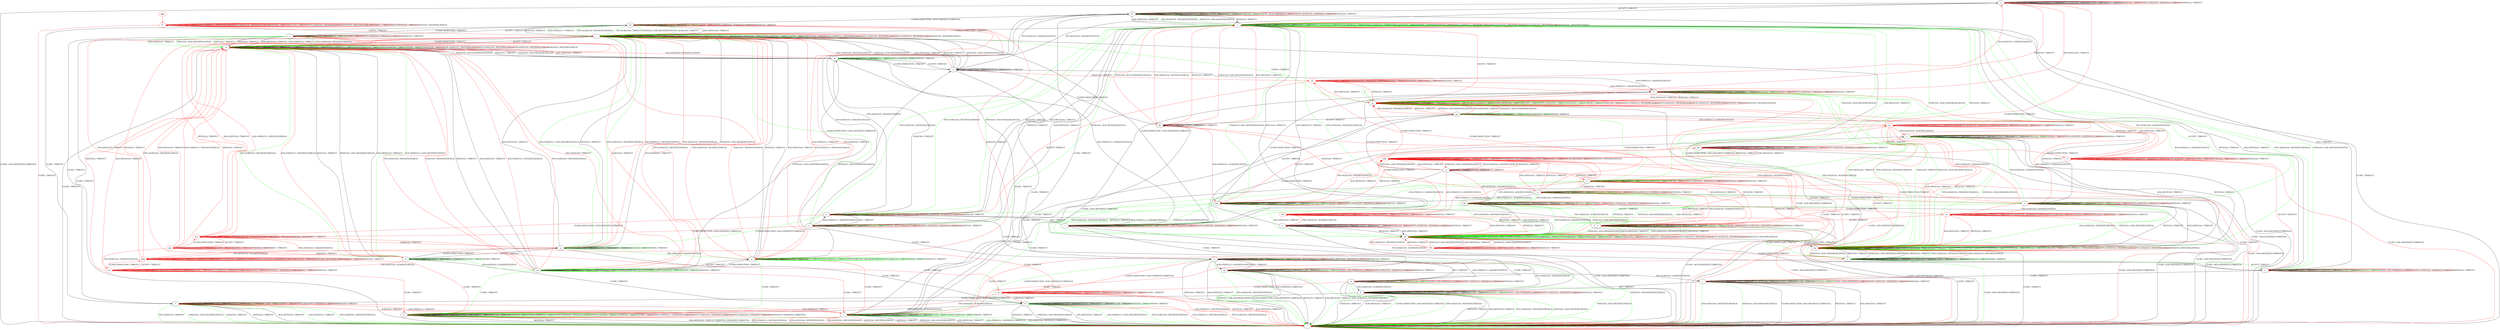digraph "" {
	graph ["Incoming time"=0.38857340812683105,
		"Outgoing time"=0.6342222690582275,
		Output="{'States': 59, 'Transitions': 868, 'Filename': '../results/tcp_preset_50_rerun/TCP_Linux_Server-TCP_Windows8_Server-1.dot'}",
		Reference="{'States': 58, 'Transitions': 685, 'Filename': '../subjects/tcp/TCP_Linux_Server.dot'}",
		Solver=yices,
		Updated="{'States': 39, 'Transitions': 495, 'Filename': '../subjects/tcp/TCP_Windows8_Server.dot'}",
		"f-measure"=0.574712643678161,
		precision=0.6566604127579737,
		recall=0.5109489051094891
	];
	a -> a	[key=0,
		label="CLOSECONNECTION / TIMEOUT"];
	a -> a	[key=1,
		label="ACK+PSH(V,V,1) / TIMEOUT"];
	a -> a	[key=2,
		label="FIN+ACK(V,V,0) / TIMEOUT"];
	a -> a	[key=3,
		label="LISTEN / TIMEOUT"];
	a -> a	[key=4,
		label="RCV / TIMEOUT"];
	a -> a	[key=5,
		label="ACK(V,V,0) / TIMEOUT"];
	a -> a	[key=6,
		color=red,
		label="SYN+ACK(V,V,0) / ACK(NEXT,CURRENT,0)"];
	a -> a	[key=7,
		color=red,
		label="SYN(V,V,0) / TIMEOUT"];
	a -> l	[key=0,
		label="CLOSE / ACK+RST(NEXT,CURRENT,0)"];
	a -> ff	[key=0,
		label="ACCEPT / TIMEOUT"];
	a -> jj	[key=0,
		color=red,
		label="RST(V,V,0) / TIMEOUT"];
	a -> jj	[key=1,
		color=red,
		label="ACK+RST(V,V,0) / TIMEOUT"];
	b -> b	[key=0,
		label="ACCEPT / TIMEOUT"];
	b -> b	[key=1,
		label="LISTEN / TIMEOUT"];
	b -> b	[key=2,
		label="ACK(V,V,0) / TIMEOUT"];
	b -> b	[key=3,
		color=green,
		label="SEND / ACK+PSH(NEXT,CURRENT,1)"];
	b -> b	[key=4,
		color=red,
		label="SYN+ACK(V,V,0) / ACK(NEXT,CURRENT,0)"];
	b -> b	[key=5,
		color=red,
		label="SYN(V,V,0) / TIMEOUT"];
	b -> c	[key=0,
		label="RST(V,V,0) / TIMEOUT"];
	b -> c	[key=1,
		label="ACK+RST(V,V,0) / TIMEOUT"];
	b -> c	[key=2,
		color=green,
		label="SYN+ACK(V,V,0) / RST(NEXT,FRESH,0)"];
	b -> c	[key=3,
		color=green,
		label="SYN(V,V,0) / ACK+RST(ZERO,NEXT,0)"];
	b -> g	[key=0,
		color=green,
		label="CLOSECONNECTION / ACK+FIN(NEXT,CURRENT,0)"];
	b -> i	[key=0,
		label="ACK+PSH(V,V,1) / ACK(NEXT,NEXT,0)"];
	b -> k	[key=0,
		label="CLOSE / TIMEOUT"];
	b -> y	[key=0,
		label="RCV / TIMEOUT"];
	b -> ff	[key=0,
		label="FIN+ACK(V,V,0) / ACK(NEXT,NEXT,0)"];
	ww	[color=red];
	b -> ww	[key=0,
		color=red,
		label="CLOSECONNECTION / ACK+FIN(NEXT,CURRENT,0)"];
	c -> c	[key=0,
		label="RST(V,V,0) / TIMEOUT"];
	c -> c	[key=1,
		label="ACCEPT / TIMEOUT"];
	c -> c	[key=2,
		label="LISTEN / TIMEOUT"];
	c -> c	[key=3,
		label="RCV / TIMEOUT"];
	c -> c	[key=4,
		label="ACK+RST(V,V,0) / TIMEOUT"];
	c -> c	[key=5,
		color=green,
		label="ACK+PSH(V,V,1) / TIMEOUT"];
	c -> c	[key=6,
		color=green,
		label="SYN+ACK(V,V,0) / TIMEOUT"];
	c -> c	[key=7,
		color=green,
		label="FIN+ACK(V,V,0) / TIMEOUT"];
	c -> c	[key=8,
		color=green,
		label="SEND / TIMEOUT"];
	c -> c	[key=9,
		color=green,
		label="ACK(V,V,0) / TIMEOUT"];
	c -> c	[key=10,
		color=red,
		label="ACK+PSH(V,V,1) / RST(ZERO,ZERO,0)"];
	c -> c	[key=11,
		color=red,
		label="SYN+ACK(V,V,0) / RST(ZERO,ZERO,0)"];
	c -> c	[key=12,
		color=red,
		label="FIN+ACK(V,V,0) / RST(ZERO,ZERO,0)"];
	c -> c	[key=13,
		color=red,
		label="ACK(V,V,0) / RST(ZERO,ZERO,0)"];
	c -> j	[key=0,
		label="CLOSECONNECTION / TIMEOUT"];
	c -> l	[key=0,
		label="CLOSE / TIMEOUT"];
	c -> s	[key=0,
		color=green,
		label="SYN(V,V,0) / ACK+SYN(FRESH,NEXT,0)"];
	c -> kk	[key=0,
		color=red,
		label="SYN(V,V,0) / ACK+SYN(FRESH,NEXT,0)"];
	d -> d	[key=0,
		label="ACK+PSH(V,V,1) / TIMEOUT"];
	d -> d	[key=1,
		label="ACCEPT / TIMEOUT"];
	d -> d	[key=2,
		label="FIN+ACK(V,V,0) / TIMEOUT"];
	d -> d	[key=3,
		label="LISTEN / TIMEOUT"];
	d -> d	[key=4,
		label="RCV / TIMEOUT"];
	d -> d	[key=5,
		label="ACK(V,V,0) / TIMEOUT"];
	d -> d	[key=6,
		color=red,
		label="SYN+ACK(V,V,0) / ACK(NEXT,CURRENT,0)"];
	d -> d	[key=7,
		color=red,
		label="SYN(V,V,0) / TIMEOUT"];
	d -> e	[key=0,
		label="CLOSECONNECTION / TIMEOUT"];
	d -> l	[key=0,
		label="CLOSE / ACK+RST(NEXT,CURRENT,0)"];
	d -> dd	[key=0,
		label="RST(V,V,0) / TIMEOUT"];
	d -> dd	[key=1,
		label="ACK+RST(V,V,0) / TIMEOUT"];
	e -> e	[key=0,
		label="CLOSECONNECTION / TIMEOUT"];
	e -> e	[key=1,
		label="ACK+PSH(V,V,1) / TIMEOUT"];
	e -> e	[key=2,
		label="FIN+ACK(V,V,0) / TIMEOUT"];
	e -> e	[key=3,
		label="LISTEN / TIMEOUT"];
	e -> e	[key=4,
		label="RCV / TIMEOUT"];
	e -> e	[key=5,
		label="ACK(V,V,0) / TIMEOUT"];
	e -> e	[key=6,
		color=green,
		label="SEND / TIMEOUT"];
	e -> e	[key=7,
		color=red,
		label="SYN+ACK(V,V,0) / ACK(NEXT,CURRENT,0)"];
	e -> e	[key=8,
		color=red,
		label="SYN(V,V,0) / TIMEOUT"];
	e -> l	[key=0,
		label="CLOSE / ACK+RST(NEXT,CURRENT,0)"];
	e -> bb	[key=0,
		color=red,
		label="ACCEPT / TIMEOUT"];
	e -> qq	[key=0,
		label="RST(V,V,0) / TIMEOUT"];
	e -> qq	[key=1,
		label="ACK+RST(V,V,0) / TIMEOUT"];
	e -> qq	[key=2,
		color=green,
		label="SYN+ACK(V,V,0) / RST(NEXT,FRESH,0)"];
	e -> qq	[key=3,
		color=green,
		label="SYN(V,V,0) / ACK+RST(ZERO,NEXT,0)"];
	f -> f	[key=0,
		label="CLOSECONNECTION / TIMEOUT"];
	f -> f	[key=1,
		label="ACCEPT / TIMEOUT"];
	f -> f	[key=2,
		label="LISTEN / TIMEOUT"];
	f -> f	[key=3,
		label="RCV / TIMEOUT"];
	f -> f	[key=4,
		label="CLOSE / TIMEOUT"];
	f -> f	[key=5,
		color=green,
		label="SEND / TIMEOUT"];
	f -> f	[key=6,
		color=red,
		label="SYN+ACK(V,V,0) / ACK(NEXT,CURRENT,0)"];
	f -> f	[key=7,
		color=red,
		label="SYN(V,V,0) / TIMEOUT"];
	f -> l	[key=0,
		label="RST(V,V,0) / TIMEOUT"];
	f -> l	[key=1,
		label="ACK+RST(V,V,0) / TIMEOUT"];
	f -> l	[key=2,
		color=green,
		label="ACK+PSH(V,V,1) / TIMEOUT"];
	f -> l	[key=3,
		color=green,
		label="SYN+ACK(V,V,0) / RST(NEXT,FRESH,0)"];
	f -> l	[key=4,
		color=green,
		label="FIN+ACK(V,V,0) / TIMEOUT"];
	f -> l	[key=5,
		color=green,
		label="SYN(V,V,0) / ACK+RST(ZERO,NEXT,0)"];
	f -> l	[key=6,
		color=green,
		label="ACK(V,V,0) / TIMEOUT"];
	f -> t	[key=0,
		color=red,
		label="ACK+PSH(V,V,1) / TIMEOUT"];
	f -> t	[key=1,
		color=red,
		label="FIN+ACK(V,V,0) / TIMEOUT"];
	f -> t	[key=2,
		color=red,
		label="ACK(V,V,0) / TIMEOUT"];
	g -> g	[key=0,
		label="CLOSECONNECTION / TIMEOUT"];
	g -> g	[key=1,
		label="LISTEN / TIMEOUT"];
	g -> g	[key=2,
		label="RCV / TIMEOUT"];
	g -> g	[key=3,
		label="ACK(V,V,0) / TIMEOUT"];
	g -> g	[key=4,
		color=green,
		label="SEND / TIMEOUT"];
	g -> j	[key=0,
		label="RST(V,V,0) / TIMEOUT"];
	g -> j	[key=1,
		label="SYN(V,V,0) / ACK+RST(ZERO,NEXT,0)"];
	g -> j	[key=2,
		label="ACK+RST(V,V,0) / TIMEOUT"];
	g -> j	[key=3,
		color=green,
		label="ACK+PSH(V,V,1) / ACK+RST(NEXT,NEXT,0)"];
	g -> j	[key=4,
		color=green,
		label="SYN+ACK(V,V,0) / RST(NEXT,FRESH,0)"];
	g -> j	[key=5,
		color=red,
		label="ACK+PSH(V,V,1) / RST(NEXT,ZERO,0)"];
	g -> j	[key=6,
		color=red,
		label="SYN+ACK(V,V,0) / RST(NEXT,ZERO,0)"];
	g -> p	[key=0,
		color=green,
		label="FIN+ACK(V,V,0) / ACK(NEXT,NEXT,0)"];
	g -> w	[key=0,
		label="ACCEPT / TIMEOUT"];
	g -> rr	[key=0,
		label="CLOSE / TIMEOUT"];
	bbb	[color=red];
	g -> bbb	[key=0,
		color=red,
		label="FIN+ACK(V,V,0) / ACK(NEXT,NEXT,0)"];
	h -> f	[key=0,
		label="CLOSECONNECTION / ACK+FIN(NEXT,CURRENT,0)"];
	h -> h	[key=0,
		label="ACK+PSH(V,V,1) / TIMEOUT"];
	h -> h	[key=1,
		label="ACCEPT / TIMEOUT"];
	h -> h	[key=2,
		label="FIN+ACK(V,V,0) / TIMEOUT"];
	h -> h	[key=3,
		label="LISTEN / TIMEOUT"];
	h -> h	[key=4,
		label="RCV / TIMEOUT"];
	h -> h	[key=5,
		label="CLOSE / TIMEOUT"];
	h -> h	[key=6,
		label="ACK(V,V,0) / TIMEOUT"];
	h -> h	[key=7,
		color=green,
		label="SEND / ACK+PSH(NEXT,CURRENT,1)"];
	h -> h	[key=8,
		color=red,
		label="SYN+ACK(V,V,0) / ACK(NEXT,CURRENT,0)"];
	h -> h	[key=9,
		color=red,
		label="SYN(V,V,0) / TIMEOUT"];
	h -> l	[key=0,
		label="RST(V,V,0) / TIMEOUT"];
	h -> l	[key=1,
		label="ACK+RST(V,V,0) / TIMEOUT"];
	h -> l	[key=2,
		color=green,
		label="SYN+ACK(V,V,0) / RST(NEXT,FRESH,0)"];
	h -> l	[key=3,
		color=green,
		label="SYN(V,V,0) / ACK+RST(ZERO,NEXT,0)"];
	i -> b	[key=0,
		label="RCV / TIMEOUT"];
	i -> c	[key=0,
		label="RST(V,V,0) / TIMEOUT"];
	i -> c	[key=1,
		label="ACK+RST(V,V,0) / TIMEOUT"];
	i -> c	[key=2,
		color=green,
		label="SYN+ACK(V,V,0) / RST(NEXT,FRESH,0)"];
	i -> c	[key=3,
		color=green,
		label="SYN(V,V,0) / ACK+RST(ZERO,NEXT,0)"];
	i -> i	[key=0,
		label="ACK+PSH(V,V,1) / ACK(NEXT,NEXT,0)"];
	i -> i	[key=1,
		label="ACCEPT / TIMEOUT"];
	i -> i	[key=2,
		label="LISTEN / TIMEOUT"];
	i -> i	[key=3,
		label="ACK(V,V,0) / TIMEOUT"];
	i -> i	[key=4,
		color=green,
		label="SEND / ACK+PSH(NEXT,CURRENT,1)"];
	i -> i	[key=5,
		color=red,
		label="SYN+ACK(V,V,0) / ACK(NEXT,CURRENT,0)"];
	i -> i	[key=6,
		color=red,
		label="SYN(V,V,0) / TIMEOUT"];
	i -> j	[key=0,
		label="CLOSECONNECTION / ACK+RST(NEXT,CURRENT,0)"];
	i -> v	[key=0,
		label="FIN+ACK(V,V,0) / ACK(NEXT,NEXT,0)"];
	i -> pp	[key=0,
		label="CLOSE / TIMEOUT"];
	j -> j	[key=0,
		label="CLOSECONNECTION / TIMEOUT"];
	j -> j	[key=1,
		label="RST(V,V,0) / TIMEOUT"];
	j -> j	[key=2,
		label="LISTEN / TIMEOUT"];
	j -> j	[key=3,
		label="RCV / TIMEOUT"];
	j -> j	[key=4,
		label="ACK+RST(V,V,0) / TIMEOUT"];
	j -> j	[key=5,
		color=green,
		label="ACK+PSH(V,V,1) / TIMEOUT"];
	j -> j	[key=6,
		color=green,
		label="SYN+ACK(V,V,0) / TIMEOUT"];
	j -> j	[key=7,
		color=green,
		label="FIN+ACK(V,V,0) / TIMEOUT"];
	j -> j	[key=8,
		color=green,
		label="SEND / TIMEOUT"];
	j -> j	[key=9,
		color=green,
		label="ACK(V,V,0) / TIMEOUT"];
	j -> j	[key=10,
		color=red,
		label="ACK+PSH(V,V,1) / RST(ZERO,ZERO,0)"];
	j -> j	[key=11,
		color=red,
		label="SYN+ACK(V,V,0) / RST(ZERO,ZERO,0)"];
	j -> j	[key=12,
		color=red,
		label="FIN+ACK(V,V,0) / RST(ZERO,ZERO,0)"];
	j -> j	[key=13,
		color=red,
		label="ACK(V,V,0) / RST(ZERO,ZERO,0)"];
	j -> l	[key=0,
		label="CLOSE / TIMEOUT"];
	j -> m	[key=0,
		label="ACCEPT / TIMEOUT"];
	j -> z	[key=0,
		label="SYN(V,V,0) / ACK+SYN(FRESH,NEXT,0)"];
	k -> h	[key=0,
		label="FIN+ACK(V,V,0) / ACK(NEXT,NEXT,0)"];
	k -> k	[key=0,
		label="ACCEPT / TIMEOUT"];
	k -> k	[key=1,
		label="LISTEN / TIMEOUT"];
	k -> k	[key=2,
		label="CLOSE / TIMEOUT"];
	k -> k	[key=3,
		label="ACK(V,V,0) / TIMEOUT"];
	k -> k	[key=4,
		color=green,
		label="SEND / ACK+PSH(NEXT,CURRENT,1)"];
	k -> k	[key=5,
		color=red,
		label="SYN+ACK(V,V,0) / ACK(NEXT,CURRENT,0)"];
	k -> k	[key=6,
		color=red,
		label="SYN(V,V,0) / TIMEOUT"];
	k -> l	[key=0,
		label="RST(V,V,0) / TIMEOUT"];
	k -> l	[key=1,
		label="ACK+RST(V,V,0) / TIMEOUT"];
	k -> l	[key=2,
		color=green,
		label="SYN+ACK(V,V,0) / RST(NEXT,FRESH,0)"];
	k -> l	[key=3,
		color=green,
		label="SYN(V,V,0) / ACK+RST(ZERO,NEXT,0)"];
	k -> ee	[key=0,
		label="RCV / TIMEOUT"];
	k -> pp	[key=0,
		label="ACK+PSH(V,V,1) / ACK(NEXT,NEXT,0)"];
	k -> rr	[key=0,
		color=green,
		label="CLOSECONNECTION / ACK+FIN(NEXT,CURRENT,0)"];
	zz	[color=red];
	k -> zz	[key=0,
		color=red,
		label="CLOSECONNECTION / ACK+FIN(NEXT,CURRENT,0)"];
	l -> l	[key=0,
		label="CLOSECONNECTION / TIMEOUT"];
	l -> l	[key=1,
		label="RST(V,V,0) / TIMEOUT"];
	l -> l	[key=2,
		label="ACCEPT / TIMEOUT"];
	l -> l	[key=3,
		label="LISTEN / TIMEOUT"];
	l -> l	[key=4,
		label="RCV / TIMEOUT"];
	l -> l	[key=5,
		label="ACK+RST(V,V,0) / TIMEOUT"];
	l -> l	[key=6,
		label="CLOSE / TIMEOUT"];
	l -> l	[key=7,
		color=green,
		label="ACK+PSH(V,V,1) / TIMEOUT"];
	l -> l	[key=8,
		color=green,
		label="SYN+ACK(V,V,0) / TIMEOUT"];
	l -> l	[key=9,
		color=green,
		label="FIN+ACK(V,V,0) / TIMEOUT"];
	l -> l	[key=10,
		color=green,
		label="SYN(V,V,0) / TIMEOUT"];
	l -> l	[key=11,
		color=green,
		label="SEND / TIMEOUT"];
	l -> l	[key=12,
		color=green,
		label="ACK(V,V,0) / TIMEOUT"];
	l -> l	[key=13,
		color=red,
		label="ACK+PSH(V,V,1) / RST(ZERO,ZERO,0)"];
	l -> l	[key=14,
		color=red,
		label="SYN+ACK(V,V,0) / RST(ZERO,ZERO,0)"];
	l -> l	[key=15,
		color=red,
		label="FIN+ACK(V,V,0) / RST(ZERO,ZERO,0)"];
	l -> l	[key=16,
		color=red,
		label="SYN(V,V,0) / ACK+RST(ZERO,NEXT,0)"];
	l -> l	[key=17,
		color=red,
		label="ACK(V,V,0) / RST(ZERO,ZERO,0)"];
	m -> j	[key=0,
		label="CLOSECONNECTION / TIMEOUT"];
	m -> l	[key=0,
		label="CLOSE / TIMEOUT"];
	m -> m	[key=0,
		label="RST(V,V,0) / TIMEOUT"];
	m -> m	[key=1,
		label="ACCEPT / TIMEOUT"];
	m -> m	[key=2,
		label="LISTEN / TIMEOUT"];
	m -> m	[key=3,
		label="RCV / TIMEOUT"];
	m -> m	[key=4,
		label="ACK+RST(V,V,0) / TIMEOUT"];
	m -> m	[key=5,
		color=green,
		label="ACK+PSH(V,V,1) / TIMEOUT"];
	m -> m	[key=6,
		color=green,
		label="SYN+ACK(V,V,0) / TIMEOUT"];
	m -> m	[key=7,
		color=green,
		label="FIN+ACK(V,V,0) / TIMEOUT"];
	m -> m	[key=8,
		color=green,
		label="SEND / TIMEOUT"];
	m -> m	[key=9,
		color=green,
		label="ACK(V,V,0) / TIMEOUT"];
	m -> m	[key=10,
		color=red,
		label="ACK+PSH(V,V,1) / RST(ZERO,ZERO,0)"];
	m -> m	[key=11,
		color=red,
		label="SYN+ACK(V,V,0) / RST(ZERO,ZERO,0)"];
	m -> m	[key=12,
		color=red,
		label="FIN+ACK(V,V,0) / RST(ZERO,ZERO,0)"];
	m -> m	[key=13,
		color=red,
		label="ACK(V,V,0) / RST(ZERO,ZERO,0)"];
	m -> oo	[key=0,
		label="SYN(V,V,0) / ACK+SYN(FRESH,NEXT,0)"];
	n -> l	[key=0,
		label="RST(V,V,0) / TIMEOUT"];
	n -> l	[key=1,
		label="ACK+RST(V,V,0) / TIMEOUT"];
	n -> n	[key=0,
		label="CLOSECONNECTION / TIMEOUT"];
	n -> n	[key=1,
		label="ACCEPT / TIMEOUT"];
	n -> n	[key=2,
		label="LISTEN / TIMEOUT"];
	n -> n	[key=3,
		label="RCV / TIMEOUT"];
	n -> n	[key=4,
		label="CLOSE / TIMEOUT"];
	n -> n	[key=5,
		label="ACK(V,V,0) / TIMEOUT"];
	n -> n	[key=6,
		color=green,
		label="ACK+PSH(V,V,1) / TIMEOUT"];
	n -> n	[key=7,
		color=green,
		label="SYN+ACK(V,V,0) / RST(NEXT,FRESH,0)"];
	n -> n	[key=8,
		color=green,
		label="FIN+ACK(V,V,0) / TIMEOUT"];
	n -> n	[key=9,
		color=green,
		label="SYN(V,V,0) / TIMEOUT"];
	n -> n	[key=10,
		color=green,
		label="SEND / TIMEOUT"];
	n -> n	[key=11,
		color=red,
		label="ACK+PSH(V,V,1) / ACK(NEXT,CURRENT,0)"];
	n -> n	[key=12,
		color=red,
		label="SYN+ACK(V,V,0) / ACK(NEXT,CURRENT,0)"];
	n -> n	[key=13,
		color=red,
		label="FIN+ACK(V,V,0) / ACK(NEXT,CURRENT,0)"];
	n -> n	[key=14,
		color=red,
		label="SYN(V,V,0) / ACK(NEXT,CURRENT,0)"];
	o -> f	[key=0,
		label="CLOSE / TIMEOUT"];
	o -> m	[key=0,
		label="RST(V,V,0) / TIMEOUT"];
	o -> m	[key=1,
		label="ACK+RST(V,V,0) / TIMEOUT"];
	o -> m	[key=2,
		color=green,
		label="ACK+PSH(V,V,1) / TIMEOUT"];
	o -> m	[key=3,
		color=green,
		label="SYN+ACK(V,V,0) / RST(NEXT,FRESH,0)"];
	o -> m	[key=4,
		color=green,
		label="FIN+ACK(V,V,0) / TIMEOUT"];
	o -> m	[key=5,
		color=green,
		label="SYN(V,V,0) / ACK+RST(ZERO,NEXT,0)"];
	o -> m	[key=6,
		color=green,
		label="ACK(V,V,0) / TIMEOUT"];
	o -> o	[key=0,
		label="ACCEPT / TIMEOUT"];
	o -> o	[key=1,
		label="LISTEN / TIMEOUT"];
	o -> o	[key=2,
		label="RCV / TIMEOUT"];
	o -> o	[key=3,
		color=green,
		label="SEND / TIMEOUT"];
	o -> o	[key=4,
		color=red,
		label="SYN+ACK(V,V,0) / ACK(NEXT,CURRENT,0)"];
	o -> o	[key=5,
		color=red,
		label="SYN(V,V,0) / TIMEOUT"];
	o -> aa	[key=0,
		color=red,
		label="ACK+PSH(V,V,1) / TIMEOUT"];
	o -> aa	[key=1,
		color=red,
		label="FIN+ACK(V,V,0) / TIMEOUT"];
	o -> aa	[key=2,
		color=red,
		label="ACK(V,V,0) / TIMEOUT"];
	o -> nn	[key=0,
		label="CLOSECONNECTION / TIMEOUT"];
	p -> j	[key=0,
		label="RST(V,V,0) / TIMEOUT"];
	p -> j	[key=1,
		label="ACK+RST(V,V,0) / TIMEOUT"];
	p -> j	[key=2,
		color=red,
		label="ACK+PSH(V,V,1) / RST(NEXT,ZERO,0)"];
	p -> j	[key=3,
		color=red,
		label="SYN+ACK(V,V,0) / RST(NEXT,ZERO,0)"];
	p -> j	[key=4,
		color=red,
		label="FIN+ACK(V,V,0) / RST(NEXT,ZERO,0)"];
	p -> j	[key=5,
		color=red,
		label="ACK(V,V,0) / RST(NEXT,ZERO,0)"];
	p -> n	[key=0,
		color=green,
		label="CLOSE / TIMEOUT"];
	p -> p	[key=0,
		label="CLOSECONNECTION / TIMEOUT"];
	p -> p	[key=1,
		label="LISTEN / TIMEOUT"];
	p -> p	[key=2,
		label="RCV / TIMEOUT"];
	p -> p	[key=3,
		color=green,
		label="ACK+PSH(V,V,1) / TIMEOUT"];
	p -> p	[key=4,
		color=green,
		label="SYN+ACK(V,V,0) / RST(NEXT,FRESH,0)"];
	p -> p	[key=5,
		color=green,
		label="FIN+ACK(V,V,0) / TIMEOUT"];
	p -> p	[key=6,
		color=green,
		label="SEND / TIMEOUT"];
	p -> p	[key=7,
		color=green,
		label="ACK(V,V,0) / TIMEOUT"];
	p -> t	[key=0,
		color=red,
		label="CLOSE / TIMEOUT"];
	p -> z	[key=0,
		label="SYN(V,V,0) / ACK+SYN(FRESH,NEXT,0)"];
	p -> aa	[key=0,
		label="ACCEPT / TIMEOUT"];
	q -> q	[key=0,
		label="ACCEPT / TIMEOUT"];
	q -> q	[key=1,
		label="LISTEN / TIMEOUT"];
	q -> q	[key=2,
		label="RCV / TIMEOUT"];
	q -> s	[key=0,
		color=red,
		label="ACK(V,V,0) / TIMEOUT"];
	q -> t	[key=0,
		label="CLOSE / TIMEOUT"];
	q -> gg	[key=0,
		label="CLOSECONNECTION / TIMEOUT"];
	q -> hh	[key=0,
		color=red,
		label="FIN+ACK(V,V,0) / ACK(NEXT,NEXT,0)"];
	ddd	[color=red];
	q -> ddd	[key=0,
		color=red,
		label="SYN+ACK(V,V,0) / RST(NEXT,ZERO,0)"];
	q -> ddd	[key=1,
		color=red,
		label="RST(V,V,0) / TIMEOUT"];
	q -> ddd	[key=2,
		color=red,
		label="SYN(V,V,0) / ACK+RST(ZERO,NEXT,0)"];
	q -> ddd	[key=3,
		color=red,
		label="ACK+RST(V,V,0) / TIMEOUT"];
	eee	[color=red];
	q -> eee	[key=0,
		color=red,
		label="ACK+PSH(V,V,1) / ACK(NEXT,NEXT,0)"];
	r -> h	[key=0,
		label="RCV / TIMEOUT"];
	r -> l	[key=0,
		label="CLOSECONNECTION / ACK+RST(NEXT,CURRENT,0)"];
	r -> l	[key=1,
		label="RST(V,V,0) / TIMEOUT"];
	r -> l	[key=2,
		label="ACK+RST(V,V,0) / TIMEOUT"];
	r -> l	[key=3,
		color=green,
		label="SYN+ACK(V,V,0) / RST(NEXT,FRESH,0)"];
	r -> l	[key=4,
		color=green,
		label="SYN(V,V,0) / ACK+RST(ZERO,NEXT,0)"];
	r -> r	[key=0,
		label="ACK+PSH(V,V,1) / TIMEOUT"];
	r -> r	[key=1,
		label="ACCEPT / TIMEOUT"];
	r -> r	[key=2,
		label="FIN+ACK(V,V,0) / TIMEOUT"];
	r -> r	[key=3,
		label="LISTEN / TIMEOUT"];
	r -> r	[key=4,
		label="CLOSE / TIMEOUT"];
	r -> r	[key=5,
		label="ACK(V,V,0) / TIMEOUT"];
	r -> r	[key=6,
		color=green,
		label="SEND / ACK+PSH(NEXT,CURRENT,1)"];
	r -> r	[key=7,
		color=red,
		label="SYN+ACK(V,V,0) / ACK(NEXT,CURRENT,0)"];
	r -> r	[key=8,
		color=red,
		label="SYN(V,V,0) / TIMEOUT"];
	s -> c	[key=0,
		color=green,
		label="RST(V,V,0) / TIMEOUT"];
	s -> c	[key=1,
		color=green,
		label="SYN(V,V,0) / ACK+RST(ZERO,NEXT,0)"];
	s -> c	[key=2,
		color=green,
		label="ACK+RST(V,V,0) / TIMEOUT"];
	s -> l	[key=0,
		color=red,
		label="CLOSE / ACK+RST(NEXT,CURRENT,0)"];
	s -> s	[key=0,
		label="ACCEPT / TIMEOUT"];
	s -> s	[key=1,
		label="LISTEN / TIMEOUT"];
	s -> s	[key=2,
		label="RCV / TIMEOUT"];
	s -> s	[key=3,
		color=green,
		label="SYN+ACK(V,V,0) / TIMEOUT"];
	s -> s	[key=4,
		color=green,
		label="SEND / TIMEOUT"];
	s -> s	[key=5,
		color=red,
		label="SYN+ACK(V,V,0) / ACK(NEXT,CURRENT,0)"];
	s -> s	[key=6,
		color=red,
		label="SYN(V,V,0) / TIMEOUT"];
	s -> s	[key=7,
		color=red,
		label="ACK(V,V,0) / TIMEOUT"];
	s -> t	[key=0,
		color=green,
		label="CLOSE / TIMEOUT"];
	s -> cc	[key=0,
		color=red,
		label="CLOSECONNECTION / TIMEOUT"];
	s -> dd	[key=0,
		color=red,
		label="RST(V,V,0) / TIMEOUT"];
	s -> dd	[key=1,
		color=red,
		label="ACK+RST(V,V,0) / TIMEOUT"];
	s -> gg	[key=0,
		color=green,
		label="CLOSECONNECTION / TIMEOUT"];
	s -> hh	[key=0,
		label="FIN+ACK(V,V,0) / ACK(NEXT,NEXT,0)"];
	s -> ii	[key=0,
		color=green,
		label="ACK(V,V,0) / TIMEOUT"];
	s -> mm	[key=0,
		color=green,
		label="ACK+PSH(V,V,1) / ACK(NEXT,NEXT,0)"];
	s -> eee	[key=0,
		color=red,
		label="ACK+PSH(V,V,1) / ACK(NEXT,NEXT,0)"];
	t -> l	[key=0,
		label="RST(V,V,0) / TIMEOUT"];
	t -> l	[key=1,
		label="SYN(V,V,0) / ACK+RST(ZERO,NEXT,0)"];
	t -> l	[key=2,
		label="ACK+RST(V,V,0) / TIMEOUT"];
	t -> l	[key=3,
		color=green,
		label="ACK+PSH(V,V,1) / RST(NEXT,CURRENT,0)"];
	t -> l	[key=4,
		color=green,
		label="FIN+ACK(V,V,0) / RST(NEXT,CURRENT,0)"];
	t -> l	[key=5,
		color=green,
		label="ACK(V,V,0) / RST(NEXT,CURRENT,0)"];
	t -> l	[key=6,
		color=red,
		label="ACK+PSH(V,V,1) / RST(NEXT,ZERO,0)"];
	t -> l	[key=7,
		color=red,
		label="SYN+ACK(V,V,0) / RST(NEXT,ZERO,0)"];
	t -> l	[key=8,
		color=red,
		label="FIN+ACK(V,V,0) / RST(NEXT,ZERO,0)"];
	t -> l	[key=9,
		color=red,
		label="ACK(V,V,0) / RST(NEXT,ZERO,0)"];
	t -> t	[key=0,
		label="CLOSECONNECTION / TIMEOUT"];
	t -> t	[key=1,
		label="ACCEPT / TIMEOUT"];
	t -> t	[key=2,
		label="LISTEN / TIMEOUT"];
	t -> t	[key=3,
		label="RCV / TIMEOUT"];
	t -> t	[key=4,
		label="CLOSE / TIMEOUT"];
	t -> t	[key=5,
		color=green,
		label="SYN+ACK(V,V,0) / TIMEOUT"];
	t -> t	[key=6,
		color=green,
		label="SEND / TIMEOUT"];
	u -> l	[key=0,
		color=green,
		label="CLOSE / ACK+RST(NEXT,CURRENT,0)"];
	u -> q	[key=0,
		color=red,
		label="ACCEPT / TIMEOUT"];
	u -> t	[key=0,
		color=red,
		label="CLOSE / TIMEOUT"];
	u -> u	[key=0,
		label="CLOSECONNECTION / TIMEOUT"];
	u -> u	[key=1,
		label="ACK+PSH(V,V,1) / TIMEOUT"];
	u -> u	[key=2,
		label="FIN+ACK(V,V,0) / TIMEOUT"];
	u -> u	[key=3,
		label="LISTEN / TIMEOUT"];
	u -> u	[key=4,
		label="RCV / TIMEOUT"];
	u -> u	[key=5,
		label="ACK(V,V,0) / TIMEOUT"];
	u -> u	[key=6,
		color=green,
		label="SEND / TIMEOUT"];
	u -> v	[key=0,
		color=green,
		label="ACCEPT / TIMEOUT"];
	u -> qq	[key=0,
		label="RST(V,V,0) / TIMEOUT"];
	u -> qq	[key=1,
		label="SYN(V,V,0) / ACK+RST(ZERO,NEXT,0)"];
	u -> qq	[key=2,
		label="ACK+RST(V,V,0) / TIMEOUT"];
	u -> qq	[key=3,
		color=green,
		label="SYN+ACK(V,V,0) / RST(NEXT,FRESH,0)"];
	u -> qq	[key=4,
		color=red,
		label="SYN+ACK(V,V,0) / RST(NEXT,ZERO,0)"];
	v -> c	[key=0,
		label="RST(V,V,0) / TIMEOUT"];
	v -> c	[key=1,
		label="ACK+RST(V,V,0) / TIMEOUT"];
	v -> c	[key=2,
		color=green,
		label="SYN+ACK(V,V,0) / RST(NEXT,FRESH,0)"];
	v -> c	[key=3,
		color=green,
		label="SYN(V,V,0) / ACK+RST(ZERO,NEXT,0)"];
	v -> j	[key=0,
		label="CLOSECONNECTION / ACK+RST(NEXT,CURRENT,0)"];
	v -> r	[key=0,
		label="CLOSE / TIMEOUT"];
	v -> v	[key=0,
		label="ACK+PSH(V,V,1) / TIMEOUT"];
	v -> v	[key=1,
		label="ACCEPT / TIMEOUT"];
	v -> v	[key=2,
		label="FIN+ACK(V,V,0) / TIMEOUT"];
	v -> v	[key=3,
		label="LISTEN / TIMEOUT"];
	v -> v	[key=4,
		label="ACK(V,V,0) / TIMEOUT"];
	v -> v	[key=5,
		color=green,
		label="SEND / ACK+PSH(NEXT,CURRENT,1)"];
	v -> v	[key=6,
		color=red,
		label="SYN+ACK(V,V,0) / ACK(NEXT,CURRENT,0)"];
	v -> v	[key=7,
		color=red,
		label="SYN(V,V,0) / TIMEOUT"];
	v -> ff	[key=0,
		label="RCV / TIMEOUT"];
	w -> g	[key=0,
		label="CLOSECONNECTION / TIMEOUT"];
	w -> m	[key=0,
		label="RST(V,V,0) / TIMEOUT"];
	w -> m	[key=1,
		label="SYN(V,V,0) / ACK+RST(ZERO,NEXT,0)"];
	w -> m	[key=2,
		label="ACK+RST(V,V,0) / TIMEOUT"];
	w -> m	[key=3,
		color=green,
		label="ACK+PSH(V,V,1) / ACK+RST(NEXT,NEXT,0)"];
	w -> m	[key=4,
		color=green,
		label="SYN+ACK(V,V,0) / RST(NEXT,FRESH,0)"];
	w -> m	[key=5,
		color=red,
		label="ACK+PSH(V,V,1) / RST(NEXT,ZERO,0)"];
	w -> m	[key=6,
		color=red,
		label="SYN+ACK(V,V,0) / RST(NEXT,ZERO,0)"];
	w -> w	[key=0,
		label="ACCEPT / TIMEOUT"];
	w -> w	[key=1,
		label="LISTEN / TIMEOUT"];
	w -> w	[key=2,
		label="RCV / TIMEOUT"];
	w -> w	[key=3,
		label="ACK(V,V,0) / TIMEOUT"];
	w -> w	[key=4,
		color=green,
		label="SEND / TIMEOUT"];
	w -> aa	[key=0,
		color=green,
		label="FIN+ACK(V,V,0) / ACK(NEXT,NEXT,0)"];
	w -> rr	[key=0,
		label="CLOSE / TIMEOUT"];
	ccc	[color=red];
	w -> ccc	[key=0,
		color=red,
		label="FIN+ACK(V,V,0) / ACK(NEXT,NEXT,0)"];
	x -> a	[key=0,
		color=red,
		label="CLOSECONNECTION / TIMEOUT"];
	x -> l	[key=0,
		label="CLOSE / ACK+RST(NEXT,CURRENT,0)"];
	x -> u	[key=0,
		color=green,
		label="CLOSECONNECTION / TIMEOUT"];
	x -> x	[key=0,
		label="ACK+PSH(V,V,1) / TIMEOUT"];
	x -> x	[key=1,
		label="ACCEPT / TIMEOUT"];
	x -> x	[key=2,
		label="FIN+ACK(V,V,0) / TIMEOUT"];
	x -> x	[key=3,
		label="LISTEN / TIMEOUT"];
	x -> x	[key=4,
		label="RCV / TIMEOUT"];
	x -> x	[key=5,
		label="ACK(V,V,0) / TIMEOUT"];
	x -> x	[key=6,
		color=green,
		label="SEND / TIMEOUT"];
	x -> x	[key=7,
		color=red,
		label="SYN+ACK(V,V,0) / ACK(NEXT,CURRENT,0)"];
	x -> x	[key=8,
		color=red,
		label="SYN(V,V,0) / TIMEOUT"];
	x -> dd	[key=0,
		color=green,
		label="SYN+ACK(V,V,0) / RST(NEXT,FRESH,0)"];
	x -> dd	[key=1,
		color=green,
		label="RST(V,V,0) / TIMEOUT"];
	x -> dd	[key=2,
		color=green,
		label="SYN(V,V,0) / ACK+RST(ZERO,NEXT,0)"];
	x -> dd	[key=3,
		color=green,
		label="ACK+RST(V,V,0) / TIMEOUT"];
	x -> ddd	[key=0,
		color=red,
		label="RST(V,V,0) / TIMEOUT"];
	x -> ddd	[key=1,
		color=red,
		label="ACK+RST(V,V,0) / TIMEOUT"];
	y -> b	[key=0,
		label="ACK+PSH(V,V,1) / ACK(NEXT,NEXT,0)"];
	y -> c	[key=0,
		label="RST(V,V,0) / TIMEOUT"];
	y -> c	[key=1,
		label="ACK+RST(V,V,0) / TIMEOUT"];
	y -> c	[key=2,
		color=green,
		label="SYN+ACK(V,V,0) / RST(NEXT,FRESH,0)"];
	y -> c	[key=3,
		color=green,
		label="SYN(V,V,0) / ACK+RST(ZERO,NEXT,0)"];
	y -> j	[key=0,
		color=green,
		label="CLOSECONNECTION / ACK+RST(NEXT,CURRENT,0)"];
	y -> k	[key=0,
		label="CLOSE / TIMEOUT"];
	y -> y	[key=0,
		label="ACCEPT / TIMEOUT"];
	y -> y	[key=1,
		label="LISTEN / TIMEOUT"];
	y -> y	[key=2,
		label="RCV / TIMEOUT"];
	y -> y	[key=3,
		label="ACK(V,V,0) / TIMEOUT"];
	y -> y	[key=4,
		color=green,
		label="SEND / ACK+PSH(NEXT,CURRENT,1)"];
	y -> y	[key=5,
		color=red,
		label="SYN+ACK(V,V,0) / ACK(NEXT,CURRENT,0)"];
	y -> y	[key=6,
		color=red,
		label="SYN(V,V,0) / TIMEOUT"];
	y -> ff	[key=0,
		label="FIN+ACK(V,V,0) / ACK(NEXT,NEXT,0)"];
	y -> ww	[key=0,
		color=red,
		label="CLOSECONNECTION / ACK+FIN(NEXT,CURRENT,0)"];
	z -> a	[key=0,
		label="FIN+ACK(V,V,0) / ACK(NEXT,NEXT,0)"];
	z -> j	[key=0,
		label="RST(V,V,0) / TIMEOUT"];
	z -> j	[key=1,
		label="SYN(V,V,0) / ACK+RST(ZERO,NEXT,0)"];
	z -> j	[key=2,
		label="ACK+RST(V,V,0) / TIMEOUT"];
	z -> j	[key=3,
		color=red,
		label="SYN+ACK(V,V,0) / RST(NEXT,ZERO,0)"];
	z -> t	[key=0,
		label="CLOSE / TIMEOUT"];
	z -> z	[key=0,
		label="CLOSECONNECTION / TIMEOUT"];
	z -> z	[key=1,
		label="LISTEN / TIMEOUT"];
	z -> z	[key=2,
		label="RCV / TIMEOUT"];
	z -> ll	[key=0,
		label="ACK+PSH(V,V,1) / ACK(NEXT,NEXT,0)"];
	z -> oo	[key=0,
		label="ACCEPT / TIMEOUT"];
	uu	[color=red];
	z -> uu	[key=0,
		color=red,
		label="ACK(V,V,0) / TIMEOUT"];
	aa -> m	[key=0,
		label="RST(V,V,0) / TIMEOUT"];
	aa -> m	[key=1,
		label="ACK+RST(V,V,0) / TIMEOUT"];
	aa -> m	[key=2,
		color=red,
		label="ACK+PSH(V,V,1) / RST(NEXT,ZERO,0)"];
	aa -> m	[key=3,
		color=red,
		label="SYN+ACK(V,V,0) / RST(NEXT,ZERO,0)"];
	aa -> m	[key=4,
		color=red,
		label="FIN+ACK(V,V,0) / RST(NEXT,ZERO,0)"];
	aa -> m	[key=5,
		color=red,
		label="ACK(V,V,0) / RST(NEXT,ZERO,0)"];
	aa -> n	[key=0,
		color=green,
		label="CLOSE / TIMEOUT"];
	aa -> p	[key=0,
		label="CLOSECONNECTION / TIMEOUT"];
	aa -> t	[key=0,
		color=red,
		label="CLOSE / TIMEOUT"];
	aa -> aa	[key=0,
		label="ACCEPT / TIMEOUT"];
	aa -> aa	[key=1,
		label="LISTEN / TIMEOUT"];
	aa -> aa	[key=2,
		label="RCV / TIMEOUT"];
	aa -> aa	[key=3,
		color=green,
		label="ACK+PSH(V,V,1) / TIMEOUT"];
	aa -> aa	[key=4,
		color=green,
		label="SYN+ACK(V,V,0) / RST(NEXT,FRESH,0)"];
	aa -> aa	[key=5,
		color=green,
		label="FIN+ACK(V,V,0) / TIMEOUT"];
	aa -> aa	[key=6,
		color=green,
		label="SEND / TIMEOUT"];
	aa -> aa	[key=7,
		color=green,
		label="ACK(V,V,0) / TIMEOUT"];
	aa -> oo	[key=0,
		label="SYN(V,V,0) / ACK+SYN(FRESH,NEXT,0)"];
	bb -> l	[key=0,
		label="CLOSE / ACK+RST(NEXT,CURRENT,0)"];
	bb -> bb	[key=0,
		label="ACK+PSH(V,V,1) / TIMEOUT"];
	bb -> bb	[key=1,
		label="ACCEPT / TIMEOUT"];
	bb -> bb	[key=2,
		label="FIN+ACK(V,V,0) / TIMEOUT"];
	bb -> bb	[key=3,
		label="LISTEN / TIMEOUT"];
	bb -> bb	[key=4,
		label="RCV / TIMEOUT"];
	bb -> bb	[key=5,
		label="ACK(V,V,0) / TIMEOUT"];
	bb -> bb	[key=6,
		color=red,
		label="SYN+ACK(V,V,0) / ACK(NEXT,CURRENT,0)"];
	bb -> bb	[key=7,
		color=red,
		label="SYN(V,V,0) / TIMEOUT"];
	vv	[color=red];
	bb -> vv	[key=0,
		color=red,
		label="CLOSECONNECTION / TIMEOUT"];
	bb -> ddd	[key=0,
		color=red,
		label="RST(V,V,0) / TIMEOUT"];
	bb -> ddd	[key=1,
		color=red,
		label="ACK+RST(V,V,0) / TIMEOUT"];
	cc -> b	[key=0,
		color=green,
		label="ACCEPT / TIMEOUT"];
	cc -> e	[key=0,
		color=green,
		label="FIN+ACK(V,V,0) / ACK(NEXT,NEXT,0)"];
	cc -> l	[key=0,
		label="CLOSE / ACK+RST(NEXT,CURRENT,0)"];
	cc -> cc	[key=0,
		label="CLOSECONNECTION / TIMEOUT"];
	cc -> cc	[key=1,
		label="LISTEN / TIMEOUT"];
	cc -> cc	[key=2,
		label="RCV / TIMEOUT"];
	cc -> cc	[key=3,
		label="ACK(V,V,0) / TIMEOUT"];
	cc -> cc	[key=4,
		color=green,
		label="SEND / TIMEOUT"];
	cc -> cc	[key=5,
		color=red,
		label="SYN+ACK(V,V,0) / ACK(NEXT,CURRENT,0)"];
	cc -> cc	[key=6,
		color=red,
		label="SYN(V,V,0) / TIMEOUT"];
	cc -> ii	[key=0,
		color=red,
		label="ACCEPT / TIMEOUT"];
	cc -> ll	[key=0,
		color=green,
		label="ACK+PSH(V,V,1) / ACK(NEXT,NEXT,0)"];
	cc -> qq	[key=0,
		label="RST(V,V,0) / TIMEOUT"];
	cc -> qq	[key=1,
		label="ACK+RST(V,V,0) / TIMEOUT"];
	cc -> qq	[key=2,
		color=green,
		label="SYN+ACK(V,V,0) / RST(NEXT,FRESH,0)"];
	cc -> qq	[key=3,
		color=green,
		label="SYN(V,V,0) / ACK+RST(ZERO,NEXT,0)"];
	xx	[color=red];
	cc -> xx	[key=0,
		color=red,
		label="FIN+ACK(V,V,0) / ACK(NEXT,NEXT,0)"];
	yy	[color=red];
	cc -> yy	[key=0,
		color=red,
		label="ACK+PSH(V,V,1) / ACK(NEXT,NEXT,0)"];
	dd -> l	[key=0,
		label="CLOSE / TIMEOUT"];
	dd -> dd	[key=0,
		label="RST(V,V,0) / TIMEOUT"];
	dd -> dd	[key=1,
		label="ACCEPT / TIMEOUT"];
	dd -> dd	[key=2,
		label="LISTEN / TIMEOUT"];
	dd -> dd	[key=3,
		label="RCV / TIMEOUT"];
	dd -> dd	[key=4,
		label="ACK+RST(V,V,0) / TIMEOUT"];
	dd -> dd	[key=5,
		color=green,
		label="ACK+PSH(V,V,1) / TIMEOUT"];
	dd -> dd	[key=6,
		color=green,
		label="SYN+ACK(V,V,0) / TIMEOUT"];
	dd -> dd	[key=7,
		color=green,
		label="FIN+ACK(V,V,0) / TIMEOUT"];
	dd -> dd	[key=8,
		color=green,
		label="SYN(V,V,0) / TIMEOUT"];
	dd -> dd	[key=9,
		color=green,
		label="SEND / TIMEOUT"];
	dd -> dd	[key=10,
		color=green,
		label="ACK(V,V,0) / TIMEOUT"];
	dd -> dd	[key=11,
		color=red,
		label="ACK+PSH(V,V,1) / RST(ZERO,ZERO,0)"];
	dd -> dd	[key=12,
		color=red,
		label="SYN+ACK(V,V,0) / RST(ZERO,ZERO,0)"];
	dd -> dd	[key=13,
		color=red,
		label="FIN+ACK(V,V,0) / RST(ZERO,ZERO,0)"];
	dd -> dd	[key=14,
		color=red,
		label="ACK(V,V,0) / RST(ZERO,ZERO,0)"];
	dd -> qq	[key=0,
		label="CLOSECONNECTION / TIMEOUT"];
	fff	[color=red];
	dd -> fff	[key=0,
		color=red,
		label="SYN(V,V,0) / ACK+SYN(FRESH,NEXT,0)"];
	ee -> h	[key=0,
		label="FIN+ACK(V,V,0) / ACK(NEXT,NEXT,0)"];
	ee -> k	[key=0,
		label="ACK+PSH(V,V,1) / ACK(NEXT,NEXT,0)"];
	ee -> k	[key=1,
		label="CLOSE / TIMEOUT"];
	ee -> l	[key=0,
		label="RST(V,V,0) / TIMEOUT"];
	ee -> l	[key=1,
		label="ACK+RST(V,V,0) / TIMEOUT"];
	ee -> l	[key=2,
		color=green,
		label="CLOSECONNECTION / ACK+RST(NEXT,CURRENT,0)"];
	ee -> l	[key=3,
		color=green,
		label="SYN+ACK(V,V,0) / RST(NEXT,FRESH,0)"];
	ee -> l	[key=4,
		color=green,
		label="SYN(V,V,0) / ACK+RST(ZERO,NEXT,0)"];
	ee -> ee	[key=0,
		label="ACCEPT / TIMEOUT"];
	ee -> ee	[key=1,
		label="LISTEN / TIMEOUT"];
	ee -> ee	[key=2,
		label="RCV / TIMEOUT"];
	ee -> ee	[key=3,
		label="ACK(V,V,0) / TIMEOUT"];
	ee -> ee	[key=4,
		color=green,
		label="SEND / ACK+PSH(NEXT,CURRENT,1)"];
	ee -> ee	[key=5,
		color=red,
		label="SYN+ACK(V,V,0) / ACK(NEXT,CURRENT,0)"];
	ee -> ee	[key=6,
		color=red,
		label="SYN(V,V,0) / TIMEOUT"];
	ee -> zz	[key=0,
		color=red,
		label="CLOSECONNECTION / ACK+FIN(NEXT,CURRENT,0)"];
	ff -> c	[key=0,
		label="RST(V,V,0) / TIMEOUT"];
	ff -> c	[key=1,
		label="ACK+RST(V,V,0) / TIMEOUT"];
	ff -> c	[key=2,
		color=green,
		label="SYN+ACK(V,V,0) / RST(NEXT,FRESH,0)"];
	ff -> c	[key=3,
		color=green,
		label="SYN(V,V,0) / ACK+RST(ZERO,NEXT,0)"];
	ff -> h	[key=0,
		label="CLOSE / TIMEOUT"];
	ff -> ff	[key=0,
		label="ACK+PSH(V,V,1) / TIMEOUT"];
	ff -> ff	[key=1,
		label="ACCEPT / TIMEOUT"];
	ff -> ff	[key=2,
		label="FIN+ACK(V,V,0) / TIMEOUT"];
	ff -> ff	[key=3,
		label="LISTEN / TIMEOUT"];
	ff -> ff	[key=4,
		label="RCV / TIMEOUT"];
	ff -> ff	[key=5,
		label="ACK(V,V,0) / TIMEOUT"];
	ff -> ff	[key=6,
		color=green,
		label="SEND / ACK+PSH(NEXT,CURRENT,1)"];
	ff -> ff	[key=7,
		color=red,
		label="SYN+ACK(V,V,0) / ACK(NEXT,CURRENT,0)"];
	ff -> ff	[key=8,
		color=red,
		label="SYN(V,V,0) / TIMEOUT"];
	ff -> nn	[key=0,
		label="CLOSECONNECTION / ACK+FIN(NEXT,CURRENT,0)"];
	gg -> t	[key=0,
		label="CLOSE / TIMEOUT"];
	gg -> cc	[key=0,
		label="ACK(V,V,0) / TIMEOUT"];
	gg -> gg	[key=0,
		label="CLOSECONNECTION / TIMEOUT"];
	gg -> gg	[key=1,
		label="LISTEN / TIMEOUT"];
	gg -> gg	[key=2,
		label="RCV / TIMEOUT"];
	gg -> gg	[key=3,
		color=green,
		label="SYN+ACK(V,V,0) / TIMEOUT"];
	gg -> gg	[key=4,
		color=green,
		label="SEND / TIMEOUT"];
	gg -> jj	[key=0,
		color=red,
		label="SYN+ACK(V,V,0) / RST(NEXT,ZERO,0)"];
	gg -> jj	[key=1,
		color=red,
		label="RST(V,V,0) / TIMEOUT"];
	gg -> jj	[key=2,
		color=red,
		label="SYN(V,V,0) / ACK+RST(ZERO,NEXT,0)"];
	gg -> jj	[key=3,
		color=red,
		label="ACK+RST(V,V,0) / TIMEOUT"];
	gg -> kk	[key=0,
		label="ACCEPT / TIMEOUT"];
	gg -> xx	[key=0,
		color=red,
		label="FIN+ACK(V,V,0) / ACK(NEXT,NEXT,0)"];
	gg -> yy	[key=0,
		color=red,
		label="ACK+PSH(V,V,1) / ACK(NEXT,NEXT,0)"];
	hh -> l	[key=0,
		label="CLOSE / ACK+RST(NEXT,CURRENT,0)"];
	hh -> dd	[key=0,
		label="RST(V,V,0) / TIMEOUT"];
	hh -> dd	[key=1,
		label="ACK+RST(V,V,0) / TIMEOUT"];
	hh -> dd	[key=2,
		color=green,
		label="SYN+ACK(V,V,0) / RST(NEXT,FRESH,0)"];
	hh -> dd	[key=3,
		color=green,
		label="SYN(V,V,0) / ACK+RST(ZERO,NEXT,0)"];
	hh -> hh	[key=0,
		label="ACK+PSH(V,V,1) / TIMEOUT"];
	hh -> hh	[key=1,
		label="ACCEPT / TIMEOUT"];
	hh -> hh	[key=2,
		label="FIN+ACK(V,V,0) / TIMEOUT"];
	hh -> hh	[key=3,
		label="LISTEN / TIMEOUT"];
	hh -> hh	[key=4,
		label="RCV / TIMEOUT"];
	hh -> hh	[key=5,
		label="ACK(V,V,0) / TIMEOUT"];
	hh -> hh	[key=6,
		color=green,
		label="SEND / TIMEOUT"];
	hh -> hh	[key=7,
		color=red,
		label="SYN+ACK(V,V,0) / ACK(NEXT,CURRENT,0)"];
	hh -> hh	[key=8,
		color=red,
		label="SYN(V,V,0) / TIMEOUT"];
	hh -> xx	[key=0,
		color=red,
		label="CLOSECONNECTION / TIMEOUT"];
	ii -> l	[key=0,
		label="CLOSE / ACK+RST(NEXT,CURRENT,0)"];
	ii -> x	[key=0,
		color=red,
		label="FIN+ACK(V,V,0) / ACK(NEXT,NEXT,0)"];
	ii -> cc	[key=0,
		color=green,
		label="CLOSECONNECTION / TIMEOUT"];
	ii -> dd	[key=0,
		color=green,
		label="SYN+ACK(V,V,0) / RST(NEXT,FRESH,0)"];
	ii -> dd	[key=1,
		color=green,
		label="RST(V,V,0) / TIMEOUT"];
	ii -> dd	[key=2,
		color=green,
		label="SYN(V,V,0) / ACK+RST(ZERO,NEXT,0)"];
	ii -> dd	[key=3,
		color=green,
		label="ACK+RST(V,V,0) / TIMEOUT"];
	ii -> hh	[key=0,
		color=green,
		label="FIN+ACK(V,V,0) / ACK(NEXT,NEXT,0)"];
	ii -> ii	[key=0,
		label="ACCEPT / TIMEOUT"];
	ii -> ii	[key=1,
		label="LISTEN / TIMEOUT"];
	ii -> ii	[key=2,
		label="RCV / TIMEOUT"];
	ii -> ii	[key=3,
		label="ACK(V,V,0) / TIMEOUT"];
	ii -> ii	[key=4,
		color=green,
		label="SEND / TIMEOUT"];
	ii -> ii	[key=5,
		color=red,
		label="SYN+ACK(V,V,0) / ACK(NEXT,CURRENT,0)"];
	ii -> ii	[key=6,
		color=red,
		label="SYN(V,V,0) / TIMEOUT"];
	ii -> mm	[key=0,
		label="ACK+PSH(V,V,1) / ACK(NEXT,NEXT,0)"];
	ii -> uu	[key=0,
		color=red,
		label="CLOSECONNECTION / TIMEOUT"];
	ii -> ddd	[key=0,
		color=red,
		label="RST(V,V,0) / TIMEOUT"];
	ii -> ddd	[key=1,
		color=red,
		label="ACK+RST(V,V,0) / TIMEOUT"];
	jj -> c	[key=0,
		color=red,
		label="ACCEPT / TIMEOUT"];
	jj -> j	[key=0,
		color=green,
		label="LISTEN / TIMEOUT"];
	jj -> l	[key=0,
		label="CLOSE / TIMEOUT"];
	jj -> gg	[key=0,
		color=red,
		label="SYN(V,V,0) / ACK+SYN(FRESH,NEXT,0)"];
	jj -> jj	[key=0,
		label="CLOSECONNECTION / TIMEOUT"];
	jj -> jj	[key=1,
		label="RST(V,V,0) / TIMEOUT"];
	jj -> jj	[key=2,
		label="RCV / TIMEOUT"];
	jj -> jj	[key=3,
		label="ACK+RST(V,V,0) / TIMEOUT"];
	jj -> jj	[key=4,
		color=green,
		label="ACK+PSH(V,V,1) / TIMEOUT"];
	jj -> jj	[key=5,
		color=green,
		label="SYN+ACK(V,V,0) / TIMEOUT"];
	jj -> jj	[key=6,
		color=green,
		label="ACCEPT / TIMEOUT"];
	jj -> jj	[key=7,
		color=green,
		label="FIN+ACK(V,V,0) / TIMEOUT"];
	jj -> jj	[key=8,
		color=green,
		label="SYN(V,V,0) / TIMEOUT"];
	jj -> jj	[key=9,
		color=green,
		label="SEND / TIMEOUT"];
	jj -> jj	[key=10,
		color=green,
		label="ACK(V,V,0) / TIMEOUT"];
	jj -> jj	[key=11,
		color=red,
		label="ACK+PSH(V,V,1) / RST(ZERO,ZERO,0)"];
	jj -> jj	[key=12,
		color=red,
		label="SYN+ACK(V,V,0) / RST(ZERO,ZERO,0)"];
	jj -> jj	[key=13,
		color=red,
		label="FIN+ACK(V,V,0) / RST(ZERO,ZERO,0)"];
	jj -> jj	[key=14,
		color=red,
		label="LISTEN / TIMEOUT"];
	jj -> jj	[key=15,
		color=red,
		label="ACK(V,V,0) / RST(ZERO,ZERO,0)"];
	kk -> c	[key=0,
		color=red,
		label="SYN+ACK(V,V,0) / RST(NEXT,ZERO,0)"];
	kk -> c	[key=1,
		color=red,
		label="RST(V,V,0) / TIMEOUT"];
	kk -> c	[key=2,
		color=red,
		label="SYN(V,V,0) / ACK+RST(ZERO,NEXT,0)"];
	kk -> c	[key=3,
		color=red,
		label="ACK+RST(V,V,0) / TIMEOUT"];
	kk -> t	[key=0,
		label="CLOSE / TIMEOUT"];
	kk -> x	[key=0,
		color=red,
		label="FIN+ACK(V,V,0) / ACK(NEXT,NEXT,0)"];
	kk -> z	[key=0,
		label="CLOSECONNECTION / TIMEOUT"];
	kk -> ii	[key=0,
		color=red,
		label="ACK(V,V,0) / TIMEOUT"];
	kk -> kk	[key=0,
		label="ACCEPT / TIMEOUT"];
	kk -> kk	[key=1,
		label="LISTEN / TIMEOUT"];
	kk -> kk	[key=2,
		label="RCV / TIMEOUT"];
	kk -> mm	[key=0,
		color=red,
		label="ACK+PSH(V,V,1) / ACK(NEXT,NEXT,0)"];
	ll -> i	[key=0,
		label="ACCEPT / TIMEOUT"];
	ll -> l	[key=0,
		label="CLOSE / ACK+RST(NEXT,CURRENT,0)"];
	ll -> u	[key=0,
		color=green,
		label="FIN+ACK(V,V,0) / ACK(NEXT,NEXT,0)"];
	ll -> jj	[key=0,
		color=red,
		label="RST(V,V,0) / TIMEOUT"];
	ll -> jj	[key=1,
		color=red,
		label="ACK+RST(V,V,0) / TIMEOUT"];
	ll -> ll	[key=0,
		label="CLOSECONNECTION / TIMEOUT"];
	ll -> ll	[key=1,
		label="ACK+PSH(V,V,1) / ACK(NEXT,NEXT,0)"];
	ll -> ll	[key=2,
		label="LISTEN / TIMEOUT"];
	ll -> ll	[key=3,
		label="RCV / TIMEOUT"];
	ll -> ll	[key=4,
		label="ACK(V,V,0) / TIMEOUT"];
	ll -> ll	[key=5,
		color=green,
		label="SEND / TIMEOUT"];
	ll -> ll	[key=6,
		color=red,
		label="SYN+ACK(V,V,0) / ACK(NEXT,CURRENT,0)"];
	ll -> ll	[key=7,
		color=red,
		label="SYN(V,V,0) / TIMEOUT"];
	ll -> qq	[key=0,
		color=green,
		label="SYN+ACK(V,V,0) / RST(NEXT,FRESH,0)"];
	ll -> qq	[key=1,
		color=green,
		label="RST(V,V,0) / TIMEOUT"];
	ll -> qq	[key=2,
		color=green,
		label="SYN(V,V,0) / ACK+RST(ZERO,NEXT,0)"];
	ll -> qq	[key=3,
		color=green,
		label="ACK+RST(V,V,0) / TIMEOUT"];
	ll -> vv	[key=0,
		color=red,
		label="FIN+ACK(V,V,0) / ACK(NEXT,NEXT,0)"];
	mm -> l	[key=0,
		label="CLOSE / ACK+RST(NEXT,CURRENT,0)"];
	mm -> x	[key=0,
		color=green,
		label="FIN+ACK(V,V,0) / ACK(NEXT,NEXT,0)"];
	mm -> bb	[key=0,
		color=red,
		label="FIN+ACK(V,V,0) / ACK(NEXT,NEXT,0)"];
	mm -> dd	[key=0,
		color=green,
		label="SYN+ACK(V,V,0) / RST(NEXT,FRESH,0)"];
	mm -> dd	[key=1,
		color=green,
		label="RST(V,V,0) / TIMEOUT"];
	mm -> dd	[key=2,
		color=green,
		label="SYN(V,V,0) / ACK+RST(ZERO,NEXT,0)"];
	mm -> dd	[key=3,
		color=green,
		label="ACK+RST(V,V,0) / TIMEOUT"];
	mm -> ll	[key=0,
		label="CLOSECONNECTION / TIMEOUT"];
	mm -> mm	[key=0,
		label="ACK+PSH(V,V,1) / ACK(NEXT,NEXT,0)"];
	mm -> mm	[key=1,
		label="ACCEPT / TIMEOUT"];
	mm -> mm	[key=2,
		label="LISTEN / TIMEOUT"];
	mm -> mm	[key=3,
		label="RCV / TIMEOUT"];
	mm -> mm	[key=4,
		label="ACK(V,V,0) / TIMEOUT"];
	mm -> mm	[key=5,
		color=green,
		label="SEND / TIMEOUT"];
	mm -> mm	[key=6,
		color=red,
		label="SYN+ACK(V,V,0) / ACK(NEXT,CURRENT,0)"];
	mm -> mm	[key=7,
		color=red,
		label="SYN(V,V,0) / TIMEOUT"];
	mm -> ddd	[key=0,
		color=red,
		label="RST(V,V,0) / TIMEOUT"];
	mm -> ddd	[key=1,
		color=red,
		label="ACK+RST(V,V,0) / TIMEOUT"];
	nn -> f	[key=0,
		label="CLOSE / TIMEOUT"];
	nn -> j	[key=0,
		label="RST(V,V,0) / TIMEOUT"];
	nn -> j	[key=1,
		label="ACK+RST(V,V,0) / TIMEOUT"];
	nn -> j	[key=2,
		color=green,
		label="ACK+PSH(V,V,1) / TIMEOUT"];
	nn -> j	[key=3,
		color=green,
		label="SYN+ACK(V,V,0) / RST(NEXT,FRESH,0)"];
	nn -> j	[key=4,
		color=green,
		label="FIN+ACK(V,V,0) / TIMEOUT"];
	nn -> j	[key=5,
		color=green,
		label="SYN(V,V,0) / ACK+RST(ZERO,NEXT,0)"];
	nn -> j	[key=6,
		color=green,
		label="ACK(V,V,0) / TIMEOUT"];
	nn -> o	[key=0,
		label="ACCEPT / TIMEOUT"];
	nn -> p	[key=0,
		color=red,
		label="ACK+PSH(V,V,1) / TIMEOUT"];
	nn -> p	[key=1,
		color=red,
		label="FIN+ACK(V,V,0) / TIMEOUT"];
	nn -> p	[key=2,
		color=red,
		label="ACK(V,V,0) / TIMEOUT"];
	nn -> nn	[key=0,
		label="CLOSECONNECTION / TIMEOUT"];
	nn -> nn	[key=1,
		label="LISTEN / TIMEOUT"];
	nn -> nn	[key=2,
		label="RCV / TIMEOUT"];
	nn -> nn	[key=3,
		color=green,
		label="SEND / TIMEOUT"];
	nn -> nn	[key=4,
		color=red,
		label="SYN+ACK(V,V,0) / ACK(NEXT,CURRENT,0)"];
	nn -> nn	[key=5,
		color=red,
		label="SYN(V,V,0) / TIMEOUT"];
	oo -> b	[key=0,
		label="ACK(V,V,0) / TIMEOUT"];
	oo -> i	[key=0,
		label="ACK+PSH(V,V,1) / ACK(NEXT,NEXT,0)"];
	oo -> m	[key=0,
		label="RST(V,V,0) / TIMEOUT"];
	oo -> m	[key=1,
		label="SYN(V,V,0) / ACK+RST(ZERO,NEXT,0)"];
	oo -> m	[key=2,
		label="ACK+RST(V,V,0) / TIMEOUT"];
	oo -> m	[key=3,
		color=red,
		label="SYN+ACK(V,V,0) / RST(NEXT,ZERO,0)"];
	oo -> t	[key=0,
		label="CLOSE / TIMEOUT"];
	oo -> z	[key=0,
		label="CLOSECONNECTION / TIMEOUT"];
	oo -> ff	[key=0,
		label="FIN+ACK(V,V,0) / ACK(NEXT,NEXT,0)"];
	oo -> oo	[key=0,
		label="ACCEPT / TIMEOUT"];
	oo -> oo	[key=1,
		label="LISTEN / TIMEOUT"];
	oo -> oo	[key=2,
		label="RCV / TIMEOUT"];
	oo -> oo	[key=3,
		color=green,
		label="SYN+ACK(V,V,0) / TIMEOUT"];
	oo -> oo	[key=4,
		color=green,
		label="SEND / TIMEOUT"];
	pp -> k	[key=0,
		label="RCV / TIMEOUT"];
	pp -> l	[key=0,
		label="CLOSECONNECTION / ACK+RST(NEXT,CURRENT,0)"];
	pp -> l	[key=1,
		label="RST(V,V,0) / TIMEOUT"];
	pp -> l	[key=2,
		label="ACK+RST(V,V,0) / TIMEOUT"];
	pp -> l	[key=3,
		color=green,
		label="SYN+ACK(V,V,0) / RST(NEXT,FRESH,0)"];
	pp -> l	[key=4,
		color=green,
		label="SYN(V,V,0) / ACK+RST(ZERO,NEXT,0)"];
	pp -> r	[key=0,
		label="FIN+ACK(V,V,0) / ACK(NEXT,NEXT,0)"];
	pp -> pp	[key=0,
		label="ACK+PSH(V,V,1) / ACK(NEXT,NEXT,0)"];
	pp -> pp	[key=1,
		label="ACCEPT / TIMEOUT"];
	pp -> pp	[key=2,
		label="LISTEN / TIMEOUT"];
	pp -> pp	[key=3,
		label="CLOSE / TIMEOUT"];
	pp -> pp	[key=4,
		label="ACK(V,V,0) / TIMEOUT"];
	pp -> pp	[key=5,
		color=green,
		label="SEND / ACK+PSH(NEXT,CURRENT,1)"];
	pp -> pp	[key=6,
		color=red,
		label="SYN+ACK(V,V,0) / ACK(NEXT,CURRENT,0)"];
	pp -> pp	[key=7,
		color=red,
		label="SYN(V,V,0) / TIMEOUT"];
	qq -> c	[key=0,
		color=green,
		label="ACCEPT / TIMEOUT"];
	qq -> l	[key=0,
		label="CLOSE / TIMEOUT"];
	qq -> u	[key=0,
		color=red,
		label="SYN(V,V,0) / ACK+SYN(FRESH,NEXT,0)"];
	qq -> qq	[key=0,
		label="CLOSECONNECTION / TIMEOUT"];
	qq -> qq	[key=1,
		label="RST(V,V,0) / TIMEOUT"];
	qq -> qq	[key=2,
		label="LISTEN / TIMEOUT"];
	qq -> qq	[key=3,
		label="RCV / TIMEOUT"];
	qq -> qq	[key=4,
		label="ACK+RST(V,V,0) / TIMEOUT"];
	qq -> qq	[key=5,
		color=green,
		label="ACK+PSH(V,V,1) / TIMEOUT"];
	qq -> qq	[key=6,
		color=green,
		label="SYN+ACK(V,V,0) / TIMEOUT"];
	qq -> qq	[key=7,
		color=green,
		label="FIN+ACK(V,V,0) / TIMEOUT"];
	qq -> qq	[key=8,
		color=green,
		label="SYN(V,V,0) / TIMEOUT"];
	qq -> qq	[key=9,
		color=green,
		label="SEND / TIMEOUT"];
	qq -> qq	[key=10,
		color=green,
		label="ACK(V,V,0) / TIMEOUT"];
	qq -> qq	[key=11,
		color=red,
		label="ACK+PSH(V,V,1) / RST(ZERO,ZERO,0)"];
	qq -> qq	[key=12,
		color=red,
		label="SYN+ACK(V,V,0) / RST(ZERO,ZERO,0)"];
	qq -> qq	[key=13,
		color=red,
		label="FIN+ACK(V,V,0) / RST(ZERO,ZERO,0)"];
	qq -> qq	[key=14,
		color=red,
		label="ACK(V,V,0) / RST(ZERO,ZERO,0)"];
	qq -> ddd	[key=0,
		color=red,
		label="ACCEPT / TIMEOUT"];
	rr -> l	[key=0,
		label="RST(V,V,0) / TIMEOUT"];
	rr -> l	[key=1,
		label="SYN(V,V,0) / ACK+RST(ZERO,NEXT,0)"];
	rr -> l	[key=2,
		label="ACK+RST(V,V,0) / TIMEOUT"];
	rr -> l	[key=3,
		color=green,
		label="ACK+PSH(V,V,1) / ACK+RST(NEXT,NEXT,0)"];
	rr -> l	[key=4,
		color=green,
		label="SYN+ACK(V,V,0) / RST(NEXT,FRESH,0)"];
	rr -> l	[key=5,
		color=red,
		label="ACK+PSH(V,V,1) / RST(NEXT,ZERO,0)"];
	rr -> l	[key=6,
		color=red,
		label="SYN+ACK(V,V,0) / RST(NEXT,ZERO,0)"];
	rr -> n	[key=0,
		label="FIN+ACK(V,V,0) / ACK(NEXT,NEXT,0)"];
	rr -> rr	[key=0,
		label="CLOSECONNECTION / TIMEOUT"];
	rr -> rr	[key=1,
		label="ACCEPT / TIMEOUT"];
	rr -> rr	[key=2,
		label="LISTEN / TIMEOUT"];
	rr -> rr	[key=3,
		label="RCV / TIMEOUT"];
	rr -> rr	[key=4,
		label="CLOSE / TIMEOUT"];
	rr -> rr	[key=5,
		label="ACK(V,V,0) / TIMEOUT"];
	rr -> rr	[key=6,
		color=green,
		label="SEND / TIMEOUT"];
	ss	[color=green];
	ss -> jj	[key=0,
		color=green];
	tt	[color=red];
	tt -> j	[key=0,
		color=red,
		label="LISTEN / TIMEOUT"];
	tt -> l	[key=0,
		color=red,
		label="CLOSE / TIMEOUT"];
	tt -> tt	[key=0,
		color=red,
		label="CLOSECONNECTION / TIMEOUT"];
	tt -> tt	[key=1,
		color=red,
		label="ACK+PSH(V,V,1) / RST(ZERO,ZERO,0)"];
	tt -> tt	[key=2,
		color=red,
		label="SYN+ACK(V,V,0) / RST(ZERO,ZERO,0)"];
	tt -> tt	[key=3,
		color=red,
		label="RST(V,V,0) / TIMEOUT"];
	tt -> tt	[key=4,
		color=red,
		label="ACCEPT / TIMEOUT"];
	tt -> tt	[key=5,
		color=red,
		label="FIN+ACK(V,V,0) / RST(ZERO,ZERO,0)"];
	tt -> tt	[key=6,
		color=red,
		label="SYN(V,V,0) / ACK+RST(ZERO,NEXT,0)"];
	tt -> tt	[key=7,
		color=red,
		label="RCV / TIMEOUT"];
	tt -> tt	[key=8,
		color=red,
		label="ACK+RST(V,V,0) / TIMEOUT"];
	tt -> tt	[key=9,
		color=red,
		label="ACK(V,V,0) / RST(ZERO,ZERO,0)"];
	uu -> a	[key=0,
		color=red,
		label="FIN+ACK(V,V,0) / ACK(NEXT,NEXT,0)"];
	uu -> b	[key=0,
		color=red,
		label="ACCEPT / TIMEOUT"];
	uu -> l	[key=0,
		color=red,
		label="CLOSE / ACK+RST(NEXT,CURRENT,0)"];
	uu -> jj	[key=0,
		color=red,
		label="RST(V,V,0) / TIMEOUT"];
	uu -> jj	[key=1,
		color=red,
		label="ACK+RST(V,V,0) / TIMEOUT"];
	uu -> ll	[key=0,
		color=red,
		label="ACK+PSH(V,V,1) / ACK(NEXT,NEXT,0)"];
	uu -> uu	[key=0,
		color=red,
		label="CLOSECONNECTION / TIMEOUT"];
	uu -> uu	[key=1,
		color=red,
		label="SYN+ACK(V,V,0) / ACK(NEXT,CURRENT,0)"];
	uu -> uu	[key=2,
		color=red,
		label="LISTEN / TIMEOUT"];
	uu -> uu	[key=3,
		color=red,
		label="SYN(V,V,0) / TIMEOUT"];
	uu -> uu	[key=4,
		color=red,
		label="RCV / TIMEOUT"];
	uu -> uu	[key=5,
		color=red,
		label="ACK(V,V,0) / TIMEOUT"];
	vv -> l	[key=0,
		color=red,
		label="CLOSE / ACK+RST(NEXT,CURRENT,0)"];
	vv -> v	[key=0,
		color=red,
		label="ACCEPT / TIMEOUT"];
	vv -> jj	[key=0,
		color=red,
		label="RST(V,V,0) / TIMEOUT"];
	vv -> jj	[key=1,
		color=red,
		label="ACK+RST(V,V,0) / TIMEOUT"];
	vv -> vv	[key=0,
		color=red,
		label="CLOSECONNECTION / TIMEOUT"];
	vv -> vv	[key=1,
		color=red,
		label="ACK+PSH(V,V,1) / TIMEOUT"];
	vv -> vv	[key=2,
		color=red,
		label="SYN+ACK(V,V,0) / ACK(NEXT,CURRENT,0)"];
	vv -> vv	[key=3,
		color=red,
		label="FIN+ACK(V,V,0) / TIMEOUT"];
	vv -> vv	[key=4,
		color=red,
		label="LISTEN / TIMEOUT"];
	vv -> vv	[key=5,
		color=red,
		label="SYN(V,V,0) / TIMEOUT"];
	vv -> vv	[key=6,
		color=red,
		label="RCV / TIMEOUT"];
	vv -> vv	[key=7,
		color=red,
		label="ACK(V,V,0) / TIMEOUT"];
	ww -> g	[key=0,
		color=red,
		label="ACK(V,V,0) / TIMEOUT"];
	ww -> j	[key=0,
		color=red,
		label="ACK+PSH(V,V,1) / RST(NEXT,ZERO,0)"];
	ww -> j	[key=1,
		color=red,
		label="RST(V,V,0) / TIMEOUT"];
	ww -> j	[key=2,
		color=red,
		label="ACK+RST(V,V,0) / TIMEOUT"];
	ww -> ww	[key=0,
		color=red,
		label="CLOSECONNECTION / TIMEOUT"];
	ww -> ww	[key=1,
		color=red,
		label="SYN+ACK(V,V,0) / ACK(NEXT,CURRENT,0)"];
	ww -> ww	[key=2,
		color=red,
		label="LISTEN / TIMEOUT"];
	ww -> ww	[key=3,
		color=red,
		label="SYN(V,V,0) / TIMEOUT"];
	ww -> ww	[key=4,
		color=red,
		label="RCV / TIMEOUT"];
	ww -> zz	[key=0,
		color=red,
		label="CLOSE / TIMEOUT"];
	aaa	[color=red];
	ww -> aaa	[key=0,
		color=red,
		label="ACCEPT / TIMEOUT"];
	ww -> bbb	[key=0,
		color=red,
		label="FIN+ACK(V,V,0) / ACK(NEXT,NEXT,0)"];
	xx -> l	[key=0,
		color=red,
		label="CLOSE / ACK+RST(NEXT,CURRENT,0)"];
	xx -> x	[key=0,
		color=red,
		label="ACCEPT / TIMEOUT"];
	xx -> qq	[key=0,
		color=red,
		label="RST(V,V,0) / TIMEOUT"];
	xx -> qq	[key=1,
		color=red,
		label="ACK+RST(V,V,0) / TIMEOUT"];
	xx -> xx	[key=0,
		color=red,
		label="CLOSECONNECTION / TIMEOUT"];
	xx -> xx	[key=1,
		color=red,
		label="ACK+PSH(V,V,1) / TIMEOUT"];
	xx -> xx	[key=2,
		color=red,
		label="SYN+ACK(V,V,0) / ACK(NEXT,CURRENT,0)"];
	xx -> xx	[key=3,
		color=red,
		label="FIN+ACK(V,V,0) / TIMEOUT"];
	xx -> xx	[key=4,
		color=red,
		label="LISTEN / TIMEOUT"];
	xx -> xx	[key=5,
		color=red,
		label="SYN(V,V,0) / TIMEOUT"];
	xx -> xx	[key=6,
		color=red,
		label="RCV / TIMEOUT"];
	xx -> xx	[key=7,
		color=red,
		label="ACK(V,V,0) / TIMEOUT"];
	yy -> e	[key=0,
		color=red,
		label="FIN+ACK(V,V,0) / ACK(NEXT,NEXT,0)"];
	yy -> l	[key=0,
		color=red,
		label="CLOSE / ACK+RST(NEXT,CURRENT,0)"];
	yy -> mm	[key=0,
		color=red,
		label="ACCEPT / TIMEOUT"];
	yy -> qq	[key=0,
		color=red,
		label="RST(V,V,0) / TIMEOUT"];
	yy -> qq	[key=1,
		color=red,
		label="ACK+RST(V,V,0) / TIMEOUT"];
	yy -> yy	[key=0,
		color=red,
		label="CLOSECONNECTION / TIMEOUT"];
	yy -> yy	[key=1,
		color=red,
		label="ACK+PSH(V,V,1) / ACK(NEXT,NEXT,0)"];
	yy -> yy	[key=2,
		color=red,
		label="SYN+ACK(V,V,0) / ACK(NEXT,CURRENT,0)"];
	yy -> yy	[key=3,
		color=red,
		label="LISTEN / TIMEOUT"];
	yy -> yy	[key=4,
		color=red,
		label="SYN(V,V,0) / TIMEOUT"];
	yy -> yy	[key=5,
		color=red,
		label="RCV / TIMEOUT"];
	yy -> yy	[key=6,
		color=red,
		label="ACK(V,V,0) / TIMEOUT"];
	zz -> l	[key=0,
		color=red,
		label="ACK+PSH(V,V,1) / RST(NEXT,ZERO,0)"];
	zz -> l	[key=1,
		color=red,
		label="RST(V,V,0) / TIMEOUT"];
	zz -> l	[key=2,
		color=red,
		label="ACK+RST(V,V,0) / TIMEOUT"];
	zz -> n	[key=0,
		color=red,
		label="FIN+ACK(V,V,0) / ACK(NEXT,NEXT,0)"];
	zz -> rr	[key=0,
		color=red,
		label="ACK(V,V,0) / TIMEOUT"];
	zz -> zz	[key=0,
		color=red,
		label="CLOSECONNECTION / TIMEOUT"];
	zz -> zz	[key=1,
		color=red,
		label="SYN+ACK(V,V,0) / ACK(NEXT,CURRENT,0)"];
	zz -> zz	[key=2,
		color=red,
		label="ACCEPT / TIMEOUT"];
	zz -> zz	[key=3,
		color=red,
		label="LISTEN / TIMEOUT"];
	zz -> zz	[key=4,
		color=red,
		label="SYN(V,V,0) / TIMEOUT"];
	zz -> zz	[key=5,
		color=red,
		label="RCV / TIMEOUT"];
	zz -> zz	[key=6,
		color=red,
		label="CLOSE / TIMEOUT"];
	aaa -> m	[key=0,
		color=red,
		label="ACK+PSH(V,V,1) / RST(NEXT,ZERO,0)"];
	aaa -> m	[key=1,
		color=red,
		label="RST(V,V,0) / TIMEOUT"];
	aaa -> m	[key=2,
		color=red,
		label="ACK+RST(V,V,0) / TIMEOUT"];
	aaa -> w	[key=0,
		color=red,
		label="ACK(V,V,0) / TIMEOUT"];
	aaa -> ww	[key=0,
		color=red,
		label="CLOSECONNECTION / TIMEOUT"];
	aaa -> zz	[key=0,
		color=red,
		label="CLOSE / TIMEOUT"];
	aaa -> aaa	[key=0,
		color=red,
		label="SYN+ACK(V,V,0) / ACK(NEXT,CURRENT,0)"];
	aaa -> aaa	[key=1,
		color=red,
		label="ACCEPT / TIMEOUT"];
	aaa -> aaa	[key=2,
		color=red,
		label="LISTEN / TIMEOUT"];
	aaa -> aaa	[key=3,
		color=red,
		label="SYN(V,V,0) / TIMEOUT"];
	aaa -> aaa	[key=4,
		color=red,
		label="RCV / TIMEOUT"];
	aaa -> ccc	[key=0,
		color=red,
		label="FIN+ACK(V,V,0) / ACK(NEXT,NEXT,0)"];
	bbb -> j	[key=0,
		color=red,
		label="RST(V,V,0) / TIMEOUT"];
	bbb -> j	[key=1,
		color=red,
		label="ACK+RST(V,V,0) / TIMEOUT"];
	bbb -> n	[key=0,
		color=red,
		label="CLOSE / TIMEOUT"];
	bbb -> bbb	[key=0,
		color=red,
		label="CLOSECONNECTION / TIMEOUT"];
	bbb -> bbb	[key=1,
		color=red,
		label="ACK+PSH(V,V,1) / ACK(NEXT,CURRENT,0)"];
	bbb -> bbb	[key=2,
		color=red,
		label="SYN+ACK(V,V,0) / ACK(NEXT,CURRENT,0)"];
	bbb -> bbb	[key=3,
		color=red,
		label="FIN+ACK(V,V,0) / ACK(NEXT,CURRENT,0)"];
	bbb -> bbb	[key=4,
		color=red,
		label="LISTEN / TIMEOUT"];
	bbb -> bbb	[key=5,
		color=red,
		label="SYN(V,V,0) / ACK(NEXT,CURRENT,0)"];
	bbb -> bbb	[key=6,
		color=red,
		label="RCV / TIMEOUT"];
	bbb -> bbb	[key=7,
		color=red,
		label="ACK(V,V,0) / TIMEOUT"];
	bbb -> ccc	[key=0,
		color=red,
		label="ACCEPT / TIMEOUT"];
	ccc -> m	[key=0,
		color=red,
		label="RST(V,V,0) / TIMEOUT"];
	ccc -> m	[key=1,
		color=red,
		label="ACK+RST(V,V,0) / TIMEOUT"];
	ccc -> n	[key=0,
		color=red,
		label="CLOSE / TIMEOUT"];
	ccc -> bbb	[key=0,
		color=red,
		label="CLOSECONNECTION / TIMEOUT"];
	ccc -> ccc	[key=0,
		color=red,
		label="ACK+PSH(V,V,1) / ACK(NEXT,CURRENT,0)"];
	ccc -> ccc	[key=1,
		color=red,
		label="SYN+ACK(V,V,0) / ACK(NEXT,CURRENT,0)"];
	ccc -> ccc	[key=2,
		color=red,
		label="ACCEPT / TIMEOUT"];
	ccc -> ccc	[key=3,
		color=red,
		label="FIN+ACK(V,V,0) / ACK(NEXT,CURRENT,0)"];
	ccc -> ccc	[key=4,
		color=red,
		label="LISTEN / TIMEOUT"];
	ccc -> ccc	[key=5,
		color=red,
		label="SYN(V,V,0) / ACK(NEXT,CURRENT,0)"];
	ccc -> ccc	[key=6,
		color=red,
		label="RCV / TIMEOUT"];
	ccc -> ccc	[key=7,
		color=red,
		label="ACK(V,V,0) / TIMEOUT"];
	ddd -> l	[key=0,
		color=red,
		label="CLOSE / TIMEOUT"];
	ddd -> q	[key=0,
		color=red,
		label="SYN(V,V,0) / ACK+SYN(FRESH,NEXT,0)"];
	ddd -> jj	[key=0,
		color=red,
		label="CLOSECONNECTION / TIMEOUT"];
	ddd -> ddd	[key=0,
		color=red,
		label="ACK+PSH(V,V,1) / RST(ZERO,ZERO,0)"];
	ddd -> ddd	[key=1,
		color=red,
		label="SYN+ACK(V,V,0) / RST(ZERO,ZERO,0)"];
	ddd -> ddd	[key=2,
		color=red,
		label="RST(V,V,0) / TIMEOUT"];
	ddd -> ddd	[key=3,
		color=red,
		label="ACCEPT / TIMEOUT"];
	ddd -> ddd	[key=4,
		color=red,
		label="FIN+ACK(V,V,0) / RST(ZERO,ZERO,0)"];
	ddd -> ddd	[key=5,
		color=red,
		label="LISTEN / TIMEOUT"];
	ddd -> ddd	[key=6,
		color=red,
		label="RCV / TIMEOUT"];
	ddd -> ddd	[key=7,
		color=red,
		label="ACK+RST(V,V,0) / TIMEOUT"];
	ddd -> ddd	[key=8,
		color=red,
		label="ACK(V,V,0) / RST(ZERO,ZERO,0)"];
	eee -> d	[key=0,
		color=red,
		label="FIN+ACK(V,V,0) / ACK(NEXT,NEXT,0)"];
	eee -> l	[key=0,
		color=red,
		label="CLOSE / ACK+RST(NEXT,CURRENT,0)"];
	eee -> dd	[key=0,
		color=red,
		label="RST(V,V,0) / TIMEOUT"];
	eee -> dd	[key=1,
		color=red,
		label="ACK+RST(V,V,0) / TIMEOUT"];
	eee -> yy	[key=0,
		color=red,
		label="CLOSECONNECTION / TIMEOUT"];
	eee -> eee	[key=0,
		color=red,
		label="ACK+PSH(V,V,1) / ACK(NEXT,NEXT,0)"];
	eee -> eee	[key=1,
		color=red,
		label="SYN+ACK(V,V,0) / ACK(NEXT,CURRENT,0)"];
	eee -> eee	[key=2,
		color=red,
		label="ACCEPT / TIMEOUT"];
	eee -> eee	[key=3,
		color=red,
		label="LISTEN / TIMEOUT"];
	eee -> eee	[key=4,
		color=red,
		label="SYN(V,V,0) / TIMEOUT"];
	eee -> eee	[key=5,
		color=red,
		label="RCV / TIMEOUT"];
	eee -> eee	[key=6,
		color=red,
		label="ACK(V,V,0) / TIMEOUT"];
	fff -> t	[key=0,
		color=red,
		label="CLOSE / TIMEOUT"];
	fff -> u	[key=0,
		color=red,
		label="CLOSECONNECTION / TIMEOUT"];
	fff -> dd	[key=0,
		color=red,
		label="SYN+ACK(V,V,0) / RST(NEXT,ZERO,0)"];
	fff -> dd	[key=1,
		color=red,
		label="RST(V,V,0) / TIMEOUT"];
	fff -> dd	[key=2,
		color=red,
		label="SYN(V,V,0) / ACK+RST(ZERO,NEXT,0)"];
	fff -> dd	[key=3,
		color=red,
		label="ACK+RST(V,V,0) / TIMEOUT"];
	fff -> fff	[key=0,
		color=red,
		label="ACK+PSH(V,V,1) / TIMEOUT"];
	fff -> fff	[key=1,
		color=red,
		label="ACCEPT / TIMEOUT"];
	fff -> fff	[key=2,
		color=red,
		label="FIN+ACK(V,V,0) / TIMEOUT"];
	fff -> fff	[key=3,
		color=red,
		label="LISTEN / TIMEOUT"];
	fff -> fff	[key=4,
		color=red,
		label="RCV / TIMEOUT"];
	fff -> fff	[key=5,
		color=red,
		label="ACK(V,V,0) / TIMEOUT"];
	ggg	[color=red];
	ggg -> tt	[key=0,
		color=red];
}
